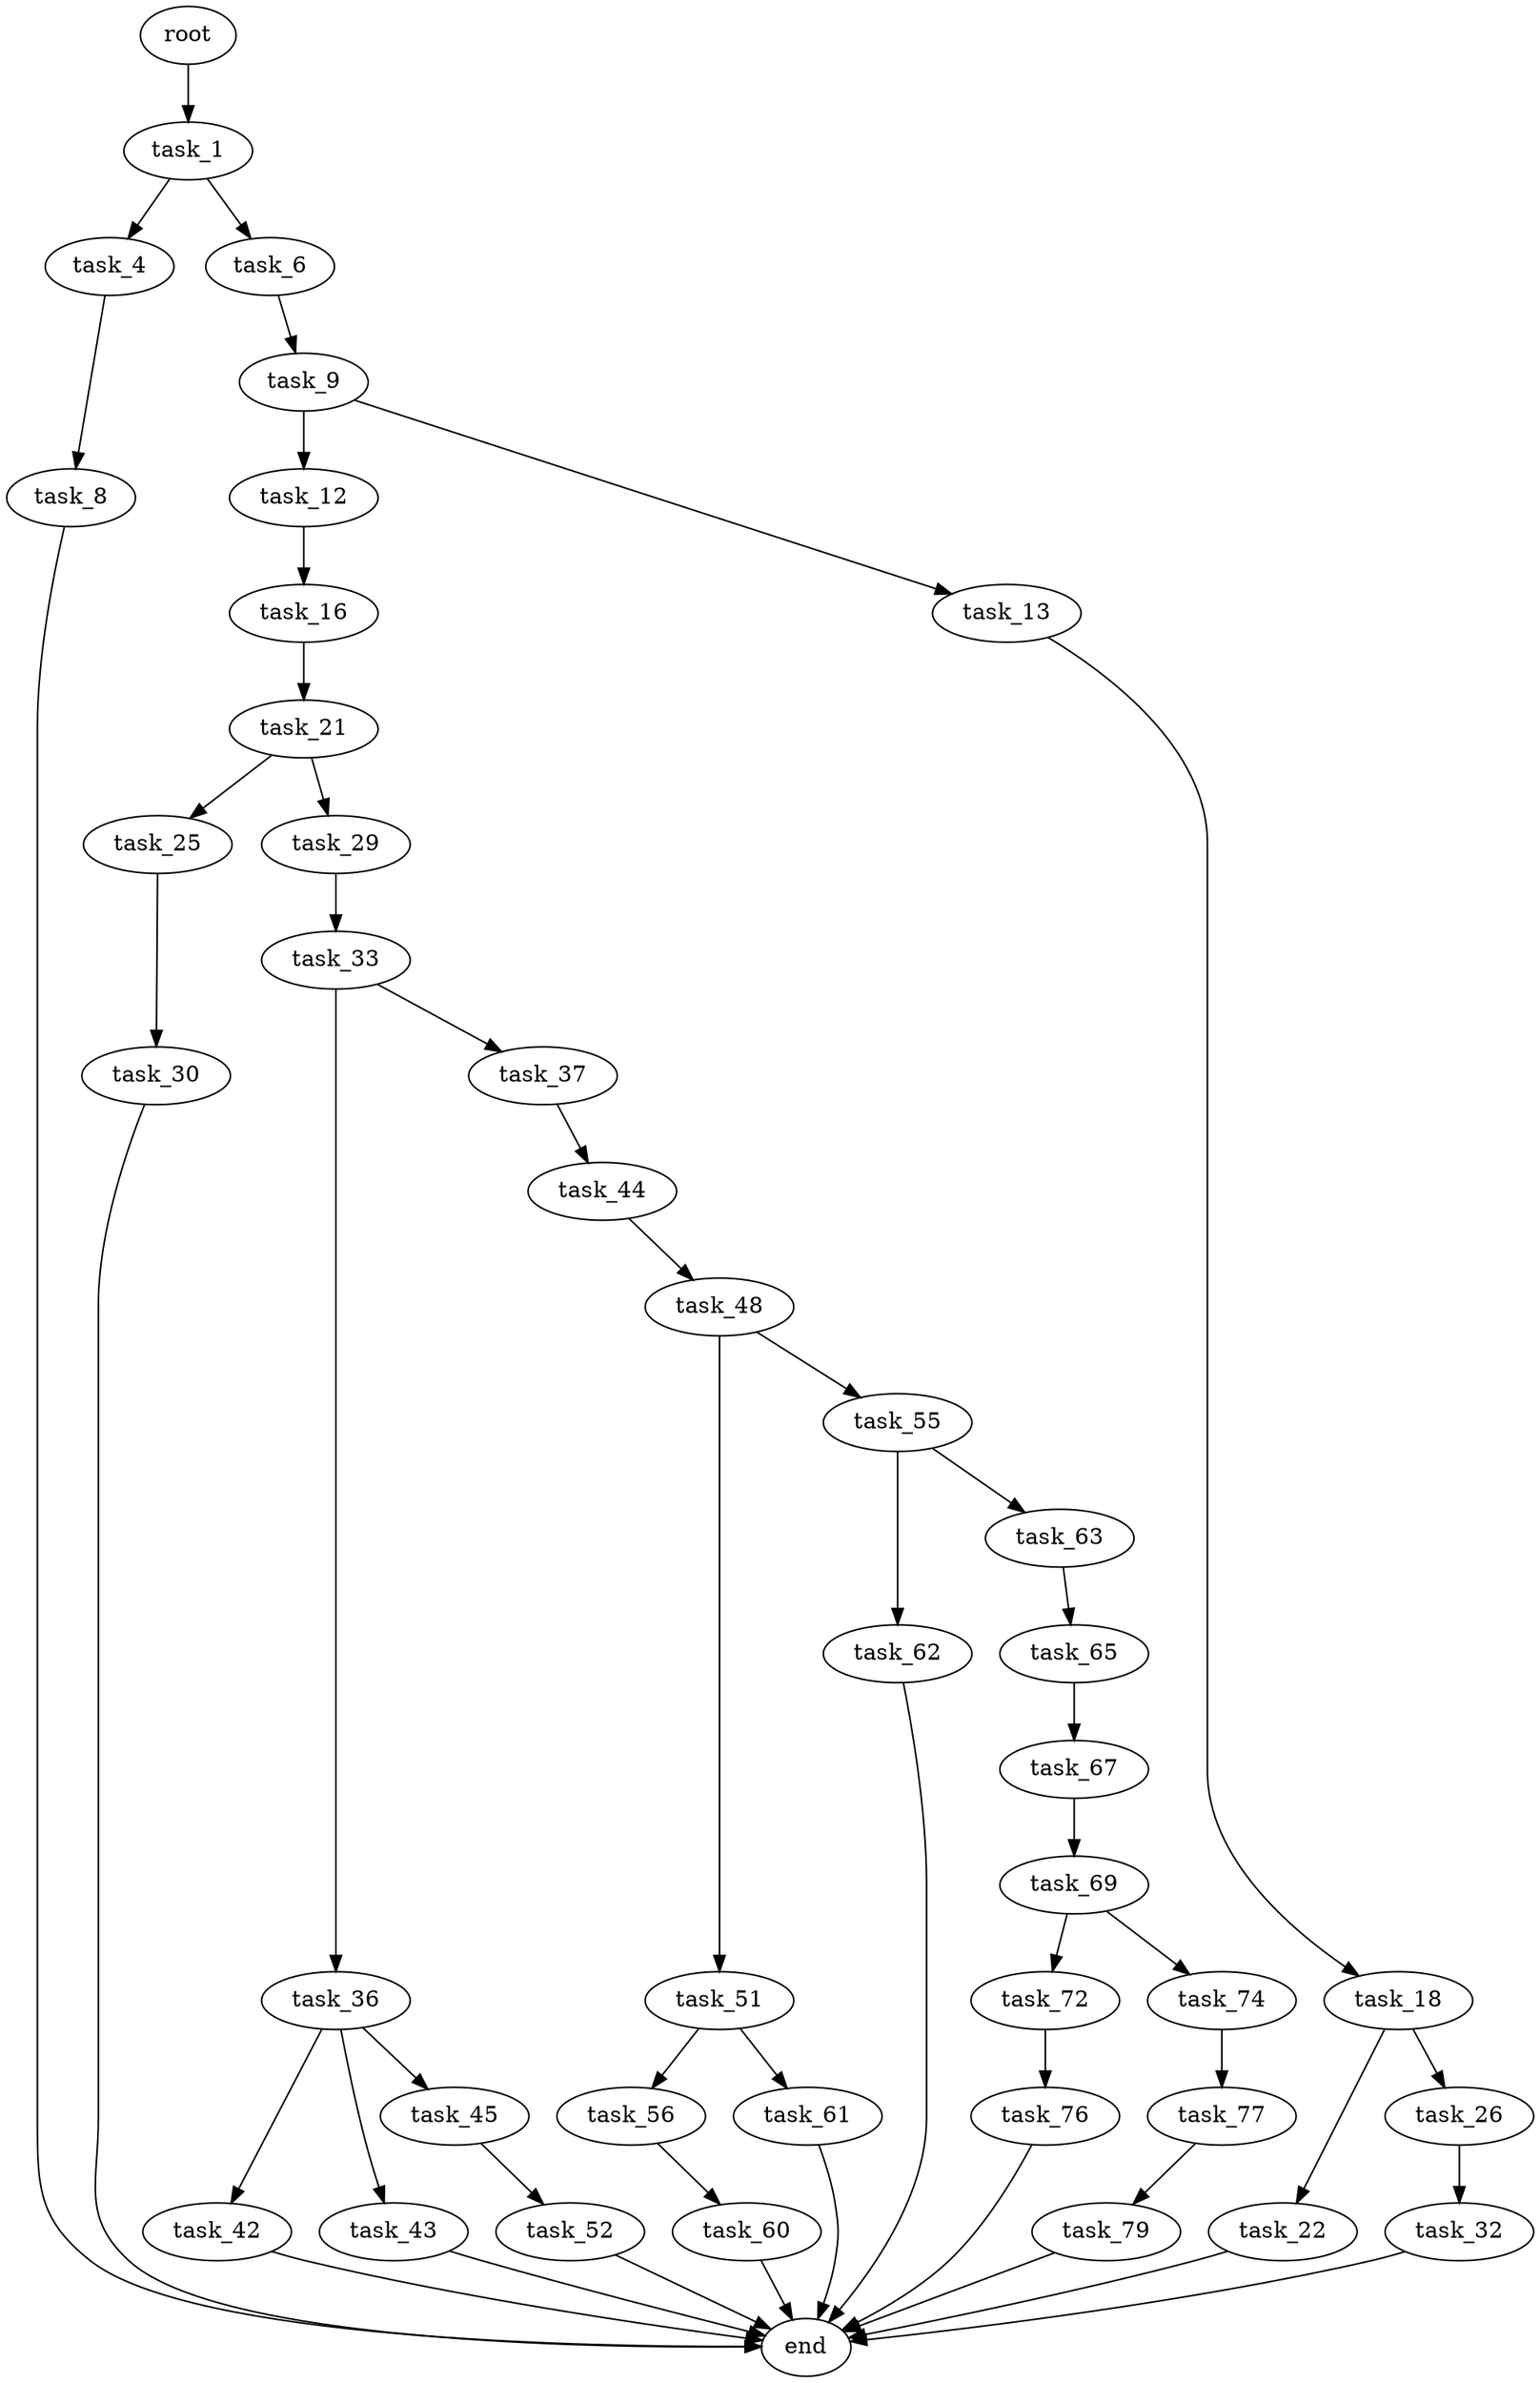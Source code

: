 digraph G {
  root [size="0.000000"];
  task_1 [size="4137874116.000000"];
  task_4 [size="16366557336.000000"];
  task_6 [size="62309323166.000000"];
  task_8 [size="2547918876.000000"];
  task_9 [size="13612643392.000000"];
  task_12 [size="231928233984.000000"];
  task_13 [size="75275963988.000000"];
  task_16 [size="201596617479.000000"];
  task_18 [size="1073741824000.000000"];
  task_21 [size="368293445632.000000"];
  task_22 [size="2988559009.000000"];
  task_25 [size="1041364497.000000"];
  task_26 [size="23289815633.000000"];
  task_29 [size="14598567074.000000"];
  task_30 [size="926633638975.000000"];
  task_32 [size="825541432.000000"];
  task_33 [size="7013164472.000000"];
  task_36 [size="782757789696.000000"];
  task_37 [size="8589934592.000000"];
  task_42 [size="418586569483.000000"];
  task_43 [size="68719476736.000000"];
  task_44 [size="8589934592.000000"];
  task_45 [size="8511627960.000000"];
  task_48 [size="439118736424.000000"];
  task_51 [size="40480354933.000000"];
  task_52 [size="1298420677054.000000"];
  task_55 [size="1307385055.000000"];
  task_56 [size="27389501394.000000"];
  task_60 [size="88443073662.000000"];
  task_61 [size="25542832594.000000"];
  task_62 [size="171474706604.000000"];
  task_63 [size="231928233984.000000"];
  task_65 [size="175164940285.000000"];
  task_67 [size="6150269139.000000"];
  task_69 [size="68719476736.000000"];
  task_72 [size="43595224340.000000"];
  task_74 [size="1068534984452.000000"];
  task_76 [size="39037379126.000000"];
  task_77 [size="27760573324.000000"];
  task_79 [size="180359481944.000000"];
  end [size="0.000000"];

  root -> task_1 [size="1.000000"];
  task_1 -> task_4 [size="75497472.000000"];
  task_1 -> task_6 [size="75497472.000000"];
  task_4 -> task_8 [size="411041792.000000"];
  task_6 -> task_9 [size="75497472.000000"];
  task_8 -> end [size="1.000000"];
  task_9 -> task_12 [size="33554432.000000"];
  task_9 -> task_13 [size="33554432.000000"];
  task_12 -> task_16 [size="301989888.000000"];
  task_13 -> task_18 [size="75497472.000000"];
  task_16 -> task_21 [size="301989888.000000"];
  task_18 -> task_22 [size="838860800.000000"];
  task_18 -> task_26 [size="838860800.000000"];
  task_21 -> task_25 [size="411041792.000000"];
  task_21 -> task_29 [size="411041792.000000"];
  task_22 -> end [size="1.000000"];
  task_25 -> task_30 [size="33554432.000000"];
  task_26 -> task_32 [size="536870912.000000"];
  task_29 -> task_33 [size="679477248.000000"];
  task_30 -> end [size="1.000000"];
  task_32 -> end [size="1.000000"];
  task_33 -> task_36 [size="209715200.000000"];
  task_33 -> task_37 [size="209715200.000000"];
  task_36 -> task_42 [size="679477248.000000"];
  task_36 -> task_43 [size="679477248.000000"];
  task_36 -> task_45 [size="679477248.000000"];
  task_37 -> task_44 [size="33554432.000000"];
  task_42 -> end [size="1.000000"];
  task_43 -> end [size="1.000000"];
  task_44 -> task_48 [size="33554432.000000"];
  task_45 -> task_52 [size="209715200.000000"];
  task_48 -> task_51 [size="536870912.000000"];
  task_48 -> task_55 [size="536870912.000000"];
  task_51 -> task_56 [size="33554432.000000"];
  task_51 -> task_61 [size="33554432.000000"];
  task_52 -> end [size="1.000000"];
  task_55 -> task_62 [size="33554432.000000"];
  task_55 -> task_63 [size="33554432.000000"];
  task_56 -> task_60 [size="536870912.000000"];
  task_60 -> end [size="1.000000"];
  task_61 -> end [size="1.000000"];
  task_62 -> end [size="1.000000"];
  task_63 -> task_65 [size="301989888.000000"];
  task_65 -> task_67 [size="301989888.000000"];
  task_67 -> task_69 [size="134217728.000000"];
  task_69 -> task_72 [size="134217728.000000"];
  task_69 -> task_74 [size="134217728.000000"];
  task_72 -> task_76 [size="33554432.000000"];
  task_74 -> task_77 [size="679477248.000000"];
  task_76 -> end [size="1.000000"];
  task_77 -> task_79 [size="679477248.000000"];
  task_79 -> end [size="1.000000"];
}
